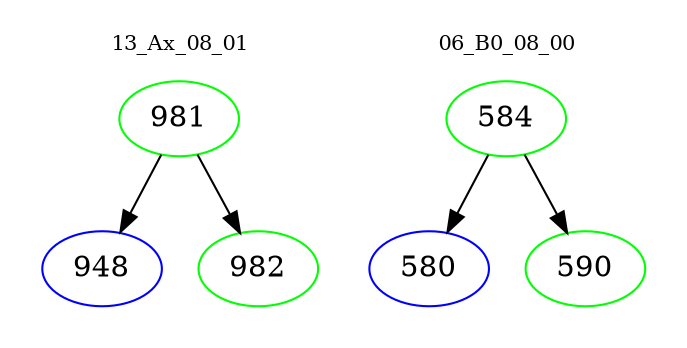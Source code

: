 digraph{
subgraph cluster_0 {
color = white
label = "13_Ax_08_01";
fontsize=10;
T0_981 [label="981", color="green"]
T0_981 -> T0_948 [color="black"]
T0_948 [label="948", color="blue"]
T0_981 -> T0_982 [color="black"]
T0_982 [label="982", color="green"]
}
subgraph cluster_1 {
color = white
label = "06_B0_08_00";
fontsize=10;
T1_584 [label="584", color="green"]
T1_584 -> T1_580 [color="black"]
T1_580 [label="580", color="blue"]
T1_584 -> T1_590 [color="black"]
T1_590 [label="590", color="green"]
}
}
